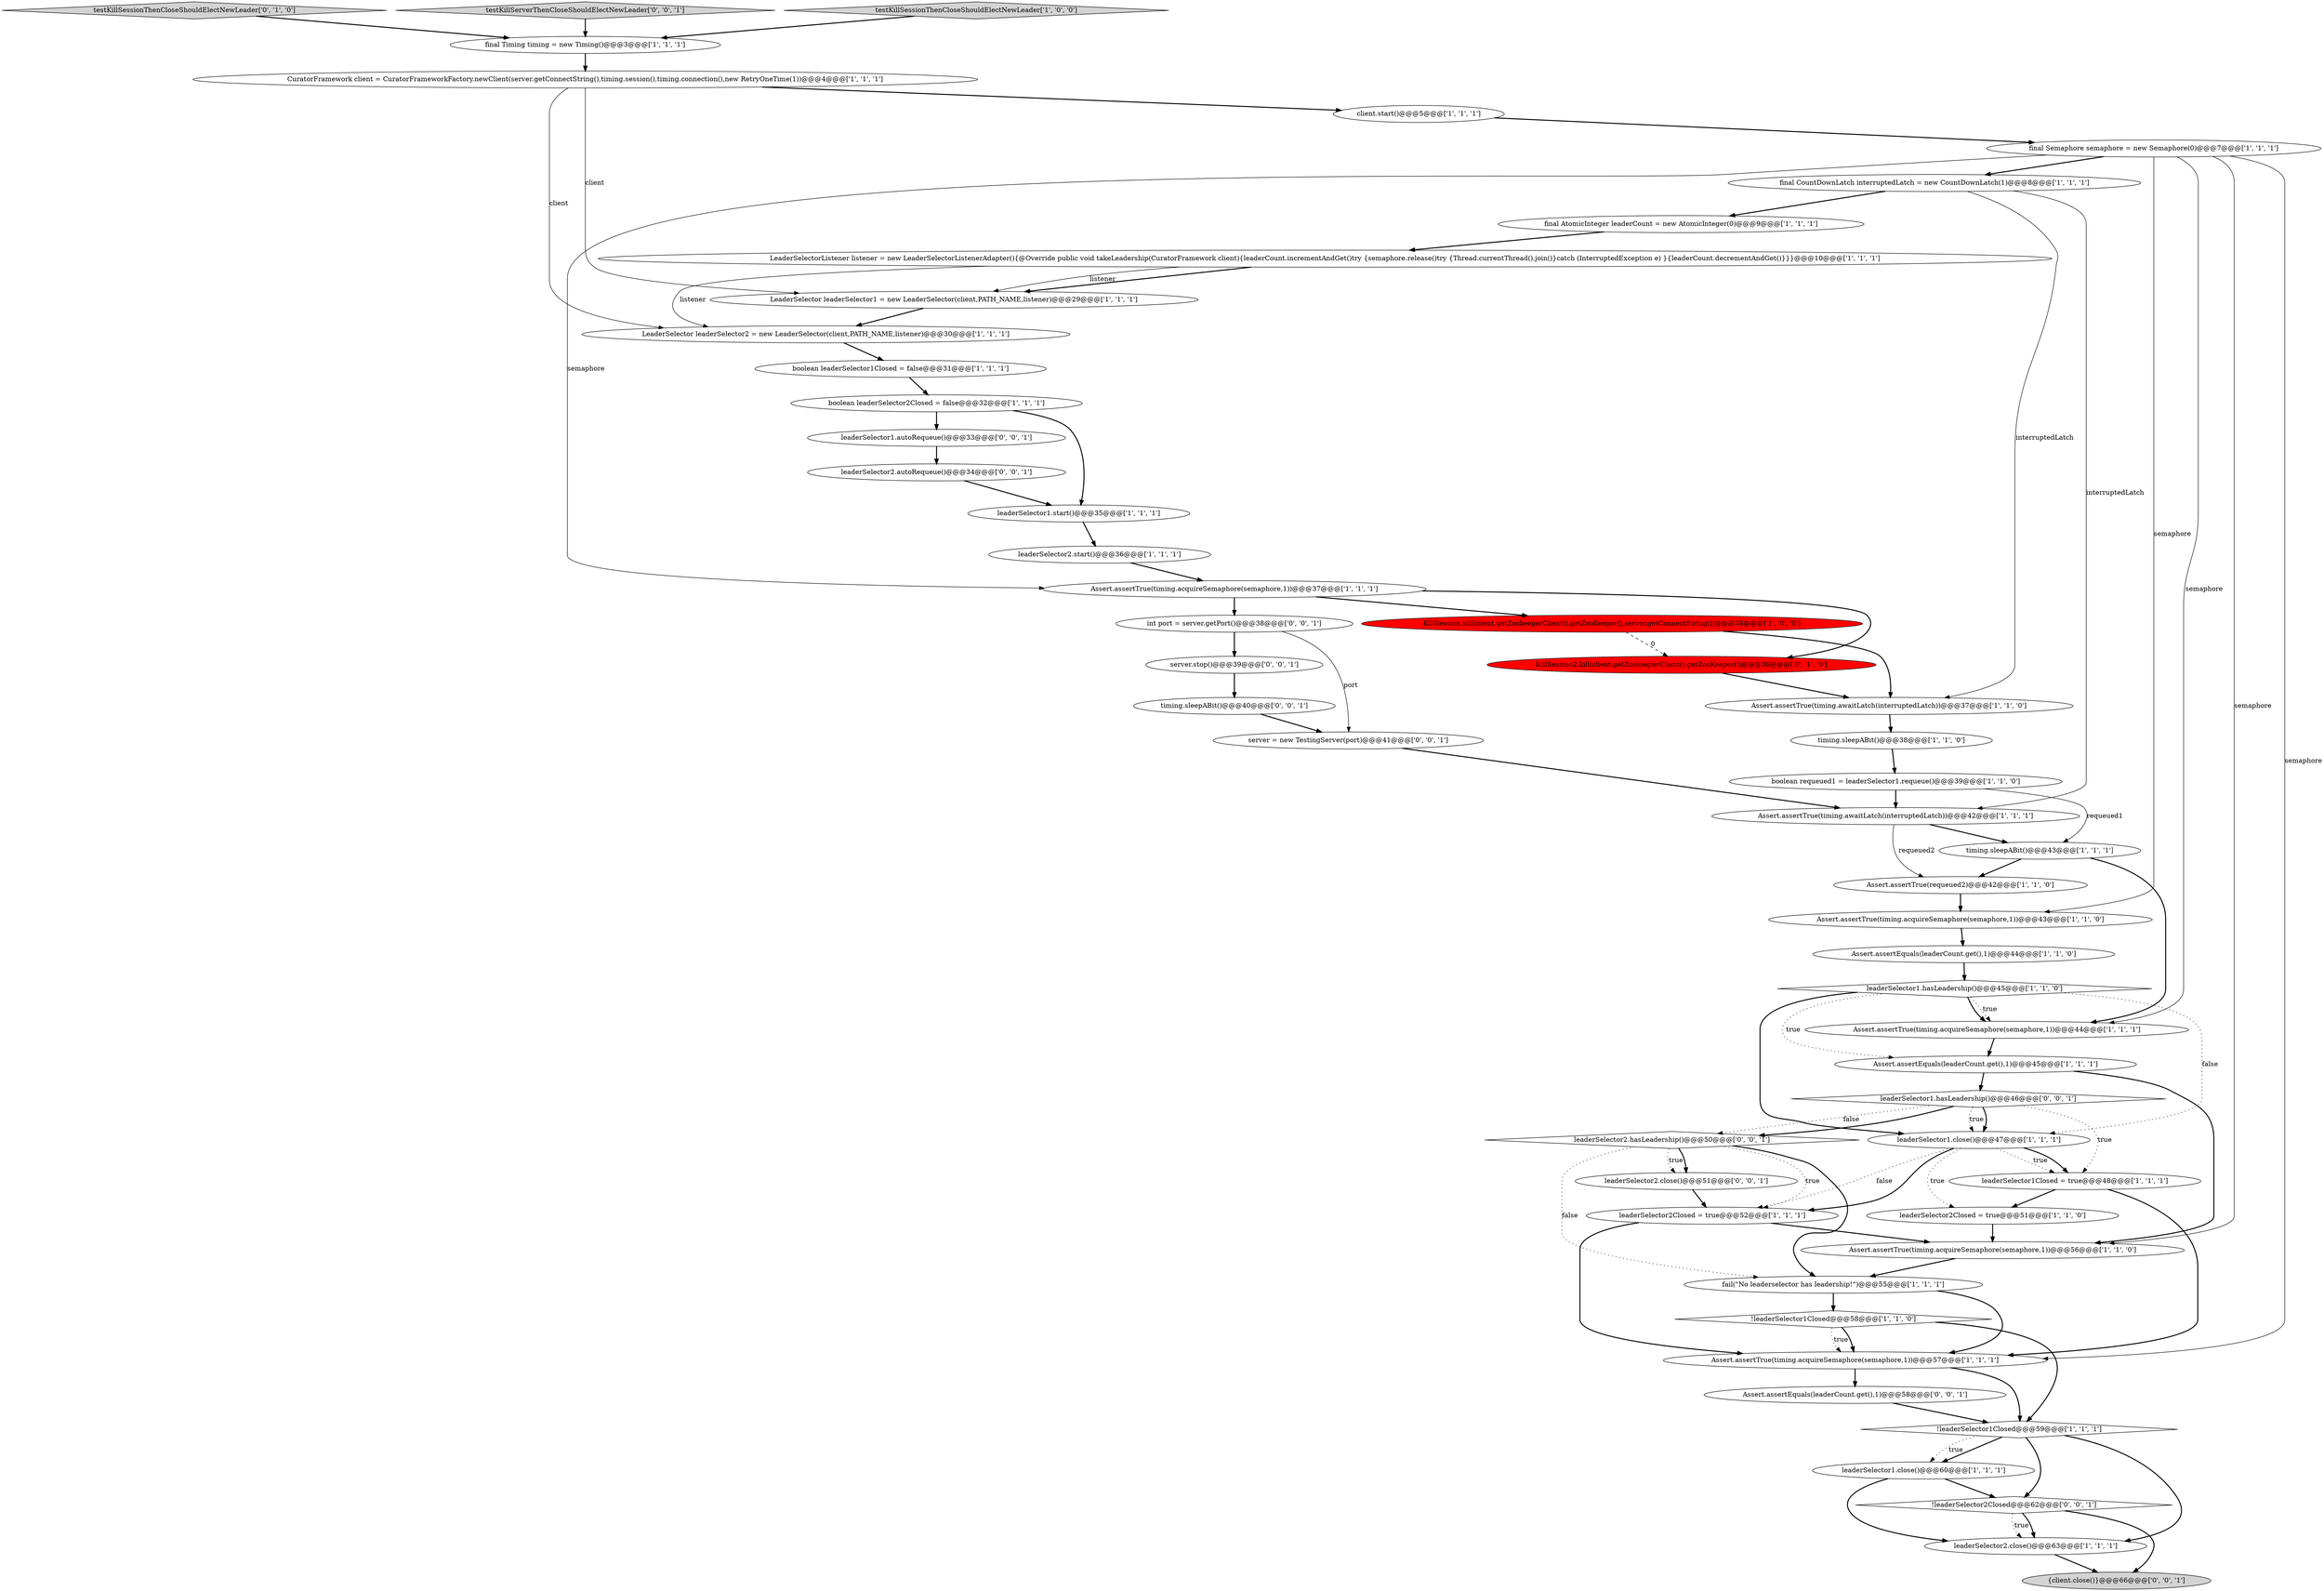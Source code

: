 digraph {
40 [style = filled, label = "leaderSelector1.autoRequeue()@@@33@@@['0', '0', '1']", fillcolor = white, shape = ellipse image = "AAA0AAABBB3BBB"];
8 [style = filled, label = "Assert.assertEquals(leaderCount.get(),1)@@@45@@@['1', '1', '1']", fillcolor = white, shape = ellipse image = "AAA0AAABBB1BBB"];
35 [style = filled, label = "timing.sleepABit()@@@43@@@['1', '1', '1']", fillcolor = white, shape = ellipse image = "AAA0AAABBB1BBB"];
11 [style = filled, label = "final Semaphore semaphore = new Semaphore(0)@@@7@@@['1', '1', '1']", fillcolor = white, shape = ellipse image = "AAA0AAABBB1BBB"];
33 [style = filled, label = "LeaderSelector leaderSelector1 = new LeaderSelector(client,PATH_NAME,listener)@@@29@@@['1', '1', '1']", fillcolor = white, shape = ellipse image = "AAA0AAABBB1BBB"];
17 [style = filled, label = "Assert.assertTrue(timing.acquireSemaphore(semaphore,1))@@@57@@@['1', '1', '1']", fillcolor = white, shape = ellipse image = "AAA0AAABBB1BBB"];
25 [style = filled, label = "!leaderSelector1Closed@@@59@@@['1', '1', '1']", fillcolor = white, shape = diamond image = "AAA0AAABBB1BBB"];
38 [style = filled, label = "testKillSessionThenCloseShouldElectNewLeader['0', '1', '0']", fillcolor = lightgray, shape = diamond image = "AAA0AAABBB2BBB"];
9 [style = filled, label = "final CountDownLatch interruptedLatch = new CountDownLatch(1)@@@8@@@['1', '1', '1']", fillcolor = white, shape = ellipse image = "AAA0AAABBB1BBB"];
31 [style = filled, label = "leaderSelector2Closed = true@@@51@@@['1', '1', '0']", fillcolor = white, shape = ellipse image = "AAA0AAABBB1BBB"];
10 [style = filled, label = "leaderSelector1.close()@@@47@@@['1', '1', '1']", fillcolor = white, shape = ellipse image = "AAA0AAABBB1BBB"];
26 [style = filled, label = "LeaderSelector leaderSelector2 = new LeaderSelector(client,PATH_NAME,listener)@@@30@@@['1', '1', '1']", fillcolor = white, shape = ellipse image = "AAA0AAABBB1BBB"];
24 [style = filled, label = "!leaderSelector1Closed@@@58@@@['1', '1', '0']", fillcolor = white, shape = diamond image = "AAA0AAABBB1BBB"];
6 [style = filled, label = "leaderSelector2.close()@@@63@@@['1', '1', '1']", fillcolor = white, shape = ellipse image = "AAA0AAABBB1BBB"];
34 [style = filled, label = "leaderSelector1Closed = true@@@48@@@['1', '1', '1']", fillcolor = white, shape = ellipse image = "AAA0AAABBB1BBB"];
2 [style = filled, label = "leaderSelector1.close()@@@60@@@['1', '1', '1']", fillcolor = white, shape = ellipse image = "AAA0AAABBB1BBB"];
44 [style = filled, label = "leaderSelector2.hasLeadership()@@@50@@@['0', '0', '1']", fillcolor = white, shape = diamond image = "AAA0AAABBB3BBB"];
23 [style = filled, label = "Assert.assertTrue(timing.awaitLatch(interruptedLatch))@@@42@@@['1', '1', '1']", fillcolor = white, shape = ellipse image = "AAA0AAABBB1BBB"];
50 [style = filled, label = "leaderSelector2.autoRequeue()@@@34@@@['0', '0', '1']", fillcolor = white, shape = ellipse image = "AAA0AAABBB3BBB"];
30 [style = filled, label = "boolean requeued1 = leaderSelector1.requeue()@@@39@@@['1', '1', '0']", fillcolor = white, shape = ellipse image = "AAA0AAABBB1BBB"];
36 [style = filled, label = "leaderSelector1.start()@@@35@@@['1', '1', '1']", fillcolor = white, shape = ellipse image = "AAA0AAABBB1BBB"];
37 [style = filled, label = "Assert.assertTrue(timing.acquireSemaphore(semaphore,1))@@@43@@@['1', '1', '0']", fillcolor = white, shape = ellipse image = "AAA0AAABBB1BBB"];
28 [style = filled, label = "leaderSelector2.start()@@@36@@@['1', '1', '1']", fillcolor = white, shape = ellipse image = "AAA0AAABBB1BBB"];
42 [style = filled, label = "testKillServerThenCloseShouldElectNewLeader['0', '0', '1']", fillcolor = lightgray, shape = diamond image = "AAA0AAABBB3BBB"];
13 [style = filled, label = "Assert.assertTrue(requeued2)@@@42@@@['1', '1', '0']", fillcolor = white, shape = ellipse image = "AAA0AAABBB1BBB"];
41 [style = filled, label = "server = new TestingServer(port)@@@41@@@['0', '0', '1']", fillcolor = white, shape = ellipse image = "AAA0AAABBB3BBB"];
12 [style = filled, label = "Assert.assertTrue(timing.acquireSemaphore(semaphore,1))@@@37@@@['1', '1', '1']", fillcolor = white, shape = ellipse image = "AAA0AAABBB1BBB"];
47 [style = filled, label = "leaderSelector2.close()@@@51@@@['0', '0', '1']", fillcolor = white, shape = ellipse image = "AAA0AAABBB3BBB"];
27 [style = filled, label = "leaderSelector1.hasLeadership()@@@45@@@['1', '1', '0']", fillcolor = white, shape = diamond image = "AAA0AAABBB1BBB"];
51 [style = filled, label = "Assert.assertEquals(leaderCount.get(),1)@@@58@@@['0', '0', '1']", fillcolor = white, shape = ellipse image = "AAA0AAABBB3BBB"];
5 [style = filled, label = "leaderSelector2Closed = true@@@52@@@['1', '1', '1']", fillcolor = white, shape = ellipse image = "AAA0AAABBB1BBB"];
15 [style = filled, label = "Assert.assertTrue(timing.acquireSemaphore(semaphore,1))@@@44@@@['1', '1', '1']", fillcolor = white, shape = ellipse image = "AAA0AAABBB1BBB"];
29 [style = filled, label = "final AtomicInteger leaderCount = new AtomicInteger(0)@@@9@@@['1', '1', '1']", fillcolor = white, shape = ellipse image = "AAA0AAABBB1BBB"];
45 [style = filled, label = "server.stop()@@@39@@@['0', '0', '1']", fillcolor = white, shape = ellipse image = "AAA0AAABBB3BBB"];
7 [style = filled, label = "client.start()@@@5@@@['1', '1', '1']", fillcolor = white, shape = ellipse image = "AAA0AAABBB1BBB"];
48 [style = filled, label = "{client.close()}@@@66@@@['0', '0', '1']", fillcolor = lightgray, shape = ellipse image = "AAA0AAABBB3BBB"];
0 [style = filled, label = "Assert.assertEquals(leaderCount.get(),1)@@@44@@@['1', '1', '0']", fillcolor = white, shape = ellipse image = "AAA0AAABBB1BBB"];
18 [style = filled, label = "final Timing timing = new Timing()@@@3@@@['1', '1', '1']", fillcolor = white, shape = ellipse image = "AAA0AAABBB1BBB"];
1 [style = filled, label = "timing.sleepABit()@@@38@@@['1', '1', '0']", fillcolor = white, shape = ellipse image = "AAA0AAABBB1BBB"];
14 [style = filled, label = "boolean leaderSelector2Closed = false@@@32@@@['1', '1', '1']", fillcolor = white, shape = ellipse image = "AAA0AAABBB1BBB"];
20 [style = filled, label = "testKillSessionThenCloseShouldElectNewLeader['1', '0', '0']", fillcolor = lightgray, shape = diamond image = "AAA0AAABBB1BBB"];
32 [style = filled, label = "CuratorFramework client = CuratorFrameworkFactory.newClient(server.getConnectString(),timing.session(),timing.connection(),new RetryOneTime(1))@@@4@@@['1', '1', '1']", fillcolor = white, shape = ellipse image = "AAA0AAABBB1BBB"];
52 [style = filled, label = "!leaderSelector2Closed@@@62@@@['0', '0', '1']", fillcolor = white, shape = diamond image = "AAA0AAABBB3BBB"];
43 [style = filled, label = "leaderSelector1.hasLeadership()@@@46@@@['0', '0', '1']", fillcolor = white, shape = diamond image = "AAA0AAABBB3BBB"];
46 [style = filled, label = "int port = server.getPort()@@@38@@@['0', '0', '1']", fillcolor = white, shape = ellipse image = "AAA0AAABBB3BBB"];
21 [style = filled, label = "Assert.assertTrue(timing.acquireSemaphore(semaphore,1))@@@56@@@['1', '1', '0']", fillcolor = white, shape = ellipse image = "AAA0AAABBB1BBB"];
39 [style = filled, label = "KillSession2.kill(client.getZookeeperClient().getZooKeeper())@@@36@@@['0', '1', '0']", fillcolor = red, shape = ellipse image = "AAA1AAABBB2BBB"];
4 [style = filled, label = "boolean leaderSelector1Closed = false@@@31@@@['1', '1', '1']", fillcolor = white, shape = ellipse image = "AAA0AAABBB1BBB"];
22 [style = filled, label = "fail(\"No leaderselector has leadership!\")@@@55@@@['1', '1', '1']", fillcolor = white, shape = ellipse image = "AAA0AAABBB1BBB"];
3 [style = filled, label = "LeaderSelectorListener listener = new LeaderSelectorListenerAdapter(){@Override public void takeLeadership(CuratorFramework client){leaderCount.incrementAndGet()try {semaphore.release()try {Thread.currentThread().join()}catch (InterruptedException e) }{leaderCount.decrementAndGet()}}}@@@10@@@['1', '1', '1']", fillcolor = white, shape = ellipse image = "AAA0AAABBB1BBB"];
49 [style = filled, label = "timing.sleepABit()@@@40@@@['0', '0', '1']", fillcolor = white, shape = ellipse image = "AAA0AAABBB3BBB"];
16 [style = filled, label = "Assert.assertTrue(timing.awaitLatch(interruptedLatch))@@@37@@@['1', '1', '0']", fillcolor = white, shape = ellipse image = "AAA0AAABBB1BBB"];
19 [style = filled, label = "KillSession.kill(client.getZookeeperClient().getZooKeeper(),server.getConnectString())@@@36@@@['1', '0', '0']", fillcolor = red, shape = ellipse image = "AAA1AAABBB1BBB"];
32->33 [style = solid, label="client"];
17->25 [style = bold, label=""];
37->0 [style = bold, label=""];
25->52 [style = bold, label=""];
2->6 [style = bold, label=""];
24->17 [style = dotted, label="true"];
10->34 [style = dotted, label="true"];
10->31 [style = dotted, label="true"];
36->28 [style = bold, label=""];
31->21 [style = bold, label=""];
52->6 [style = dotted, label="true"];
27->15 [style = dotted, label="true"];
1->30 [style = bold, label=""];
11->9 [style = bold, label=""];
25->6 [style = bold, label=""];
46->41 [style = solid, label="port"];
27->15 [style = bold, label=""];
34->17 [style = bold, label=""];
24->17 [style = bold, label=""];
44->47 [style = dotted, label="true"];
18->32 [style = bold, label=""];
2->52 [style = bold, label=""];
9->29 [style = bold, label=""];
43->44 [style = bold, label=""];
44->47 [style = bold, label=""];
32->26 [style = solid, label="client"];
40->50 [style = bold, label=""];
7->11 [style = bold, label=""];
11->12 [style = solid, label="semaphore"];
34->31 [style = bold, label=""];
32->7 [style = bold, label=""];
3->33 [style = bold, label=""];
27->8 [style = dotted, label="true"];
5->17 [style = bold, label=""];
26->4 [style = bold, label=""];
44->5 [style = dotted, label="true"];
25->2 [style = bold, label=""];
17->51 [style = bold, label=""];
23->35 [style = bold, label=""];
20->18 [style = bold, label=""];
5->21 [style = bold, label=""];
13->37 [style = bold, label=""];
38->18 [style = bold, label=""];
10->34 [style = bold, label=""];
21->22 [style = bold, label=""];
52->48 [style = bold, label=""];
49->41 [style = bold, label=""];
22->17 [style = bold, label=""];
23->13 [style = solid, label="requeued2"];
51->25 [style = bold, label=""];
43->10 [style = bold, label=""];
44->22 [style = bold, label=""];
6->48 [style = bold, label=""];
14->36 [style = bold, label=""];
43->10 [style = dotted, label="true"];
4->14 [style = bold, label=""];
39->16 [style = bold, label=""];
35->15 [style = bold, label=""];
30->35 [style = solid, label="requeued1"];
11->15 [style = solid, label="semaphore"];
3->33 [style = solid, label="listener"];
28->12 [style = bold, label=""];
33->26 [style = bold, label=""];
19->16 [style = bold, label=""];
11->21 [style = solid, label="semaphore"];
3->26 [style = solid, label="listener"];
12->46 [style = bold, label=""];
10->5 [style = bold, label=""];
19->39 [style = dashed, label="0"];
16->1 [style = bold, label=""];
24->25 [style = bold, label=""];
43->44 [style = dotted, label="false"];
27->10 [style = bold, label=""];
47->5 [style = bold, label=""];
52->6 [style = bold, label=""];
9->16 [style = solid, label="interruptedLatch"];
12->39 [style = bold, label=""];
27->10 [style = dotted, label="false"];
25->2 [style = dotted, label="true"];
15->8 [style = bold, label=""];
11->17 [style = solid, label="semaphore"];
42->18 [style = bold, label=""];
44->22 [style = dotted, label="false"];
9->23 [style = solid, label="interruptedLatch"];
0->27 [style = bold, label=""];
45->49 [style = bold, label=""];
29->3 [style = bold, label=""];
30->23 [style = bold, label=""];
8->43 [style = bold, label=""];
10->5 [style = dotted, label="false"];
43->34 [style = dotted, label="true"];
11->37 [style = solid, label="semaphore"];
50->36 [style = bold, label=""];
8->21 [style = bold, label=""];
46->45 [style = bold, label=""];
22->24 [style = bold, label=""];
12->19 [style = bold, label=""];
35->13 [style = bold, label=""];
41->23 [style = bold, label=""];
14->40 [style = bold, label=""];
}
